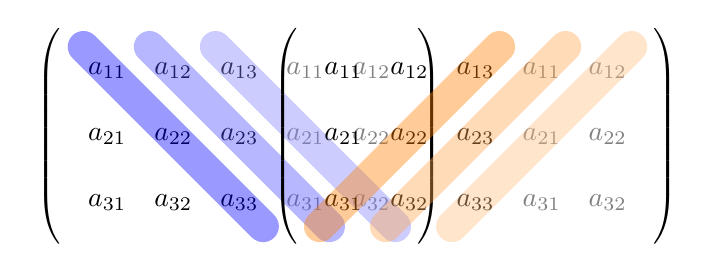 \tikzset{node style ge/.style={circle}}

\begin{tikzpicture}[baseline=(A.center)]

  \tikzset{BarreStyle/.style =  {opacity=.4,line width=4 mm, color=#1}}

\matrix (A) [matrix of math nodes, nodes = {node style ge}, column sep=0 mm,%
left delimiter  = (,right delimiter = )]
{
 a_{11} & a_{12} & a_{13} & \color{black!50}a_{11} & \color{black!50}a_{12}  \\
 a_{21} & a_{22} & a_{23} & \color{black!50}a_{21} & \color{black!50}a_{22} \\
 a_{31} & a_{32} & a_{33} & \color{black!50}a_{31} & \color{black!50}a_{32} \\
};

 \draw [BarreStyle=blue,line cap=round] (A-1-1.north west) to (A-3-3.south east);
% \draw [BarreStyle=blue!50,line cap=round] (A-2-1.north west) to (A-3-2.south east);
% \draw [BarreStyle=blue!70,line cap=rect] (A-3-1.north west) to (A-3-1.south east);
 \draw [BarreStyle=blue!70,line cap=round] (A-1-2.north west) to (A-3-4.south east);
 \draw [BarreStyle=blue!50,line cap=round] (A-1-3.north west) to (A-3-5.south east);

\matrix (B) [matrix of math nodes, nodes = {node style ge}, column sep=0 mm, %
left delimiter  = (,right delimiter = )]
at (3, 0)
{
 a_{11} & a_{12} & a_{13} & \color{black!50}a_{11} & \color{black!50}a_{12}  \\
 a_{21} & a_{22} & a_{23} & \color{black!50}a_{21} & \color{black!50}a_{22} \\
 a_{31} & a_{32} & a_{33} & \color{black!50}a_{31} & \color{black!50}a_{32} \\
};

 \draw [BarreStyle=orange,line cap=round] (B-3-1.south west) to (B-1-3.north east);
% \draw [BarreStyle=orange!50,line cap=round] (B-2-1.south west) to (B-1-2.north east);
% \draw [BarreStyle=orange!70,line cap=rect] (B-1-1.south west) to (B-1-1.north east);
 \draw [BarreStyle=orange!70,line cap=round] (B-3-2.south west) to (B-1-4.north east);
 \draw [BarreStyle=orange!50,line cap=round] (B-3-3.south west) to (B-1-5.north east);

\end{tikzpicture}
